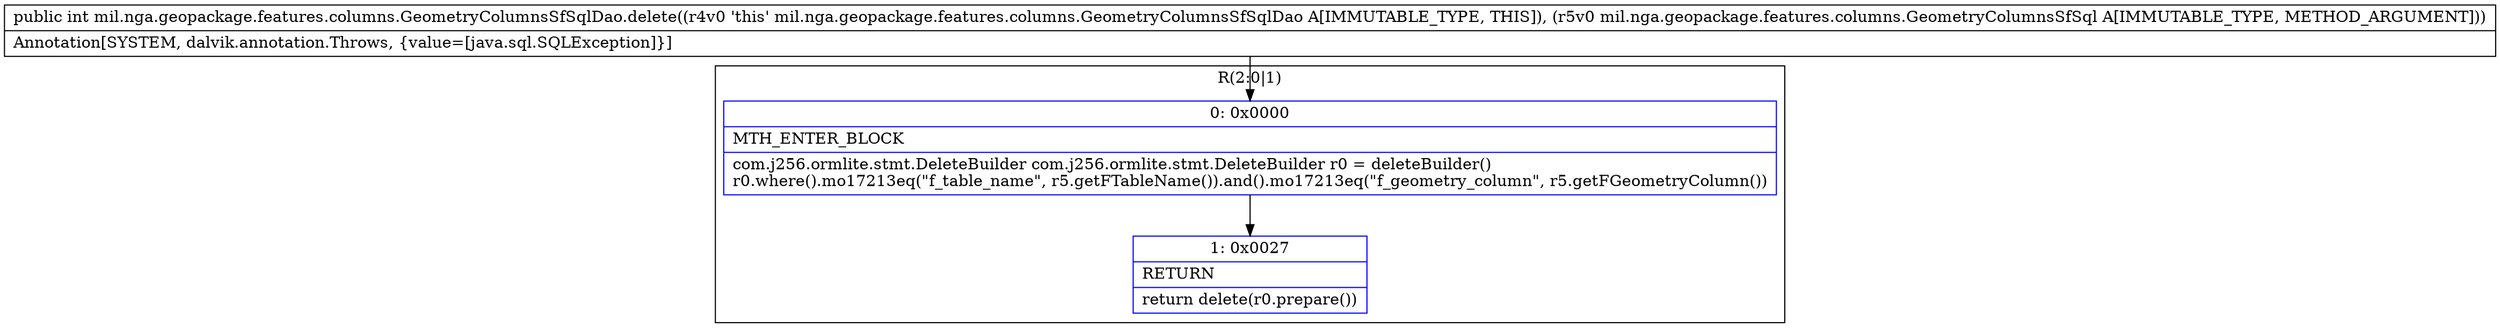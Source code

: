 digraph "CFG formil.nga.geopackage.features.columns.GeometryColumnsSfSqlDao.delete(Lmil\/nga\/geopackage\/features\/columns\/GeometryColumnsSfSql;)I" {
subgraph cluster_Region_1178116340 {
label = "R(2:0|1)";
node [shape=record,color=blue];
Node_0 [shape=record,label="{0\:\ 0x0000|MTH_ENTER_BLOCK\l|com.j256.ormlite.stmt.DeleteBuilder com.j256.ormlite.stmt.DeleteBuilder r0 = deleteBuilder()\lr0.where().mo17213eq(\"f_table_name\", r5.getFTableName()).and().mo17213eq(\"f_geometry_column\", r5.getFGeometryColumn())\l}"];
Node_1 [shape=record,label="{1\:\ 0x0027|RETURN\l|return delete(r0.prepare())\l}"];
}
MethodNode[shape=record,label="{public int mil.nga.geopackage.features.columns.GeometryColumnsSfSqlDao.delete((r4v0 'this' mil.nga.geopackage.features.columns.GeometryColumnsSfSqlDao A[IMMUTABLE_TYPE, THIS]), (r5v0 mil.nga.geopackage.features.columns.GeometryColumnsSfSql A[IMMUTABLE_TYPE, METHOD_ARGUMENT]))  | Annotation[SYSTEM, dalvik.annotation.Throws, \{value=[java.sql.SQLException]\}]\l}"];
MethodNode -> Node_0;
Node_0 -> Node_1;
}

